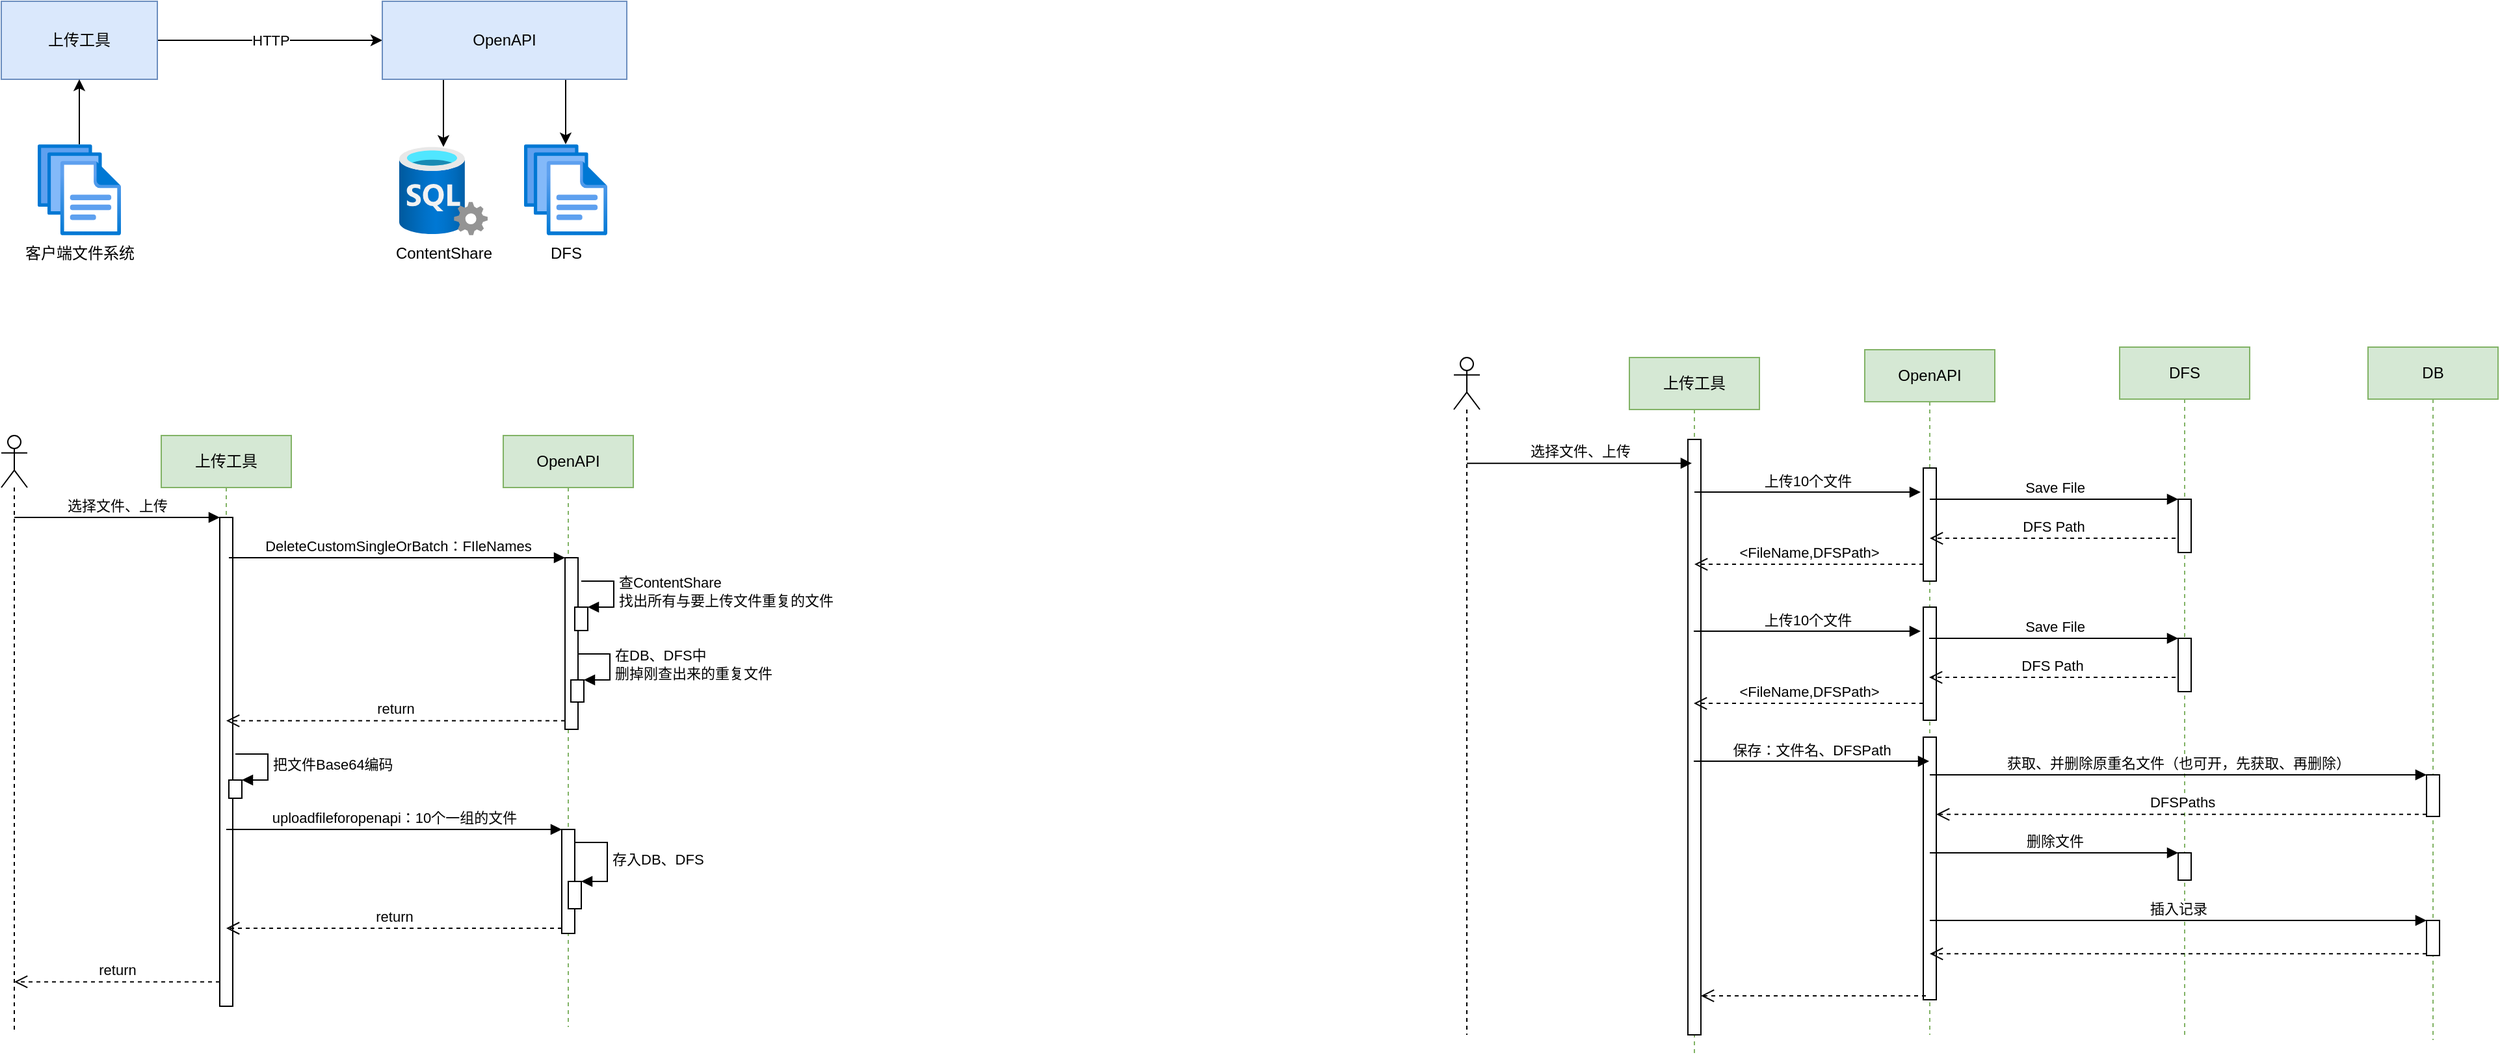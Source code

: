 <mxfile version="14.0.1" type="github">
  <diagram id="ffowCJfu2W1DnHXyGsZl" name="Page-1">
    <mxGraphModel dx="1422" dy="839" grid="0" gridSize="10" guides="1" tooltips="1" connect="1" arrows="1" fold="1" page="1" pageScale="1" pageWidth="1169" pageHeight="1654" math="0" shadow="0">
      <root>
        <mxCell id="0" />
        <mxCell id="1" parent="0" />
        <mxCell id="ZTryJFxjSs6o1tjVrnJ4-10" value="HTTP" style="edgeStyle=orthogonalEdgeStyle;rounded=0;orthogonalLoop=1;jettySize=auto;html=1;exitX=1;exitY=0.5;exitDx=0;exitDy=0;entryX=0;entryY=0.5;entryDx=0;entryDy=0;" parent="1" source="ZTryJFxjSs6o1tjVrnJ4-2" target="ZTryJFxjSs6o1tjVrnJ4-3" edge="1">
          <mxGeometry relative="1" as="geometry" />
        </mxCell>
        <mxCell id="ZTryJFxjSs6o1tjVrnJ4-2" value="上传工具" style="rounded=0;whiteSpace=wrap;html=1;fillColor=#dae8fc;strokeColor=#6c8ebf;" parent="1" vertex="1">
          <mxGeometry x="144" y="120" width="120" height="60" as="geometry" />
        </mxCell>
        <mxCell id="ZTryJFxjSs6o1tjVrnJ4-12" style="edgeStyle=orthogonalEdgeStyle;rounded=0;orthogonalLoop=1;jettySize=auto;html=1;exitX=0.25;exitY=1;exitDx=0;exitDy=0;" parent="1" source="ZTryJFxjSs6o1tjVrnJ4-3" target="ZTryJFxjSs6o1tjVrnJ4-8" edge="1">
          <mxGeometry relative="1" as="geometry" />
        </mxCell>
        <mxCell id="ZTryJFxjSs6o1tjVrnJ4-13" style="edgeStyle=orthogonalEdgeStyle;rounded=0;orthogonalLoop=1;jettySize=auto;html=1;exitX=0.75;exitY=1;exitDx=0;exitDy=0;" parent="1" source="ZTryJFxjSs6o1tjVrnJ4-3" target="ZTryJFxjSs6o1tjVrnJ4-4" edge="1">
          <mxGeometry relative="1" as="geometry" />
        </mxCell>
        <mxCell id="ZTryJFxjSs6o1tjVrnJ4-3" value="OpenAPI" style="rounded=0;whiteSpace=wrap;html=1;fillColor=#dae8fc;strokeColor=#6c8ebf;" parent="1" vertex="1">
          <mxGeometry x="437" y="120" width="188" height="60" as="geometry" />
        </mxCell>
        <mxCell id="ZTryJFxjSs6o1tjVrnJ4-4" value="DFS" style="aspect=fixed;html=1;points=[];align=center;image;fontSize=12;image=img/lib/azure2/general/Files.svg;" parent="1" vertex="1">
          <mxGeometry x="546" y="230" width="64" height="70" as="geometry" />
        </mxCell>
        <mxCell id="ZTryJFxjSs6o1tjVrnJ4-11" value="" style="edgeStyle=orthogonalEdgeStyle;rounded=0;orthogonalLoop=1;jettySize=auto;html=1;" parent="1" source="ZTryJFxjSs6o1tjVrnJ4-7" target="ZTryJFxjSs6o1tjVrnJ4-2" edge="1">
          <mxGeometry relative="1" as="geometry" />
        </mxCell>
        <mxCell id="ZTryJFxjSs6o1tjVrnJ4-7" value="客户端文件系统" style="aspect=fixed;html=1;points=[];align=center;image;fontSize=12;image=img/lib/azure2/general/Files.svg;" parent="1" vertex="1">
          <mxGeometry x="172" y="230" width="64" height="70" as="geometry" />
        </mxCell>
        <mxCell id="ZTryJFxjSs6o1tjVrnJ4-8" value="ContentShare" style="aspect=fixed;html=1;points=[];align=center;image;fontSize=12;image=img/lib/azure2/databases/SQL_Server.svg;" parent="1" vertex="1">
          <mxGeometry x="450" y="232" width="68" height="68" as="geometry" />
        </mxCell>
        <mxCell id="ZTryJFxjSs6o1tjVrnJ4-14" value="" style="shape=umlLifeline;participant=umlActor;perimeter=lifelinePerimeter;whiteSpace=wrap;html=1;container=1;collapsible=0;recursiveResize=0;verticalAlign=top;spacingTop=36;outlineConnect=0;" parent="1" vertex="1">
          <mxGeometry x="144" y="454" width="20" height="459" as="geometry" />
        </mxCell>
        <mxCell id="ZTryJFxjSs6o1tjVrnJ4-15" value="上传工具" style="shape=umlLifeline;perimeter=lifelinePerimeter;whiteSpace=wrap;html=1;container=1;collapsible=0;recursiveResize=0;outlineConnect=0;fillColor=#d5e8d4;strokeColor=#82b366;" parent="1" vertex="1">
          <mxGeometry x="267" y="454" width="100" height="439" as="geometry" />
        </mxCell>
        <mxCell id="ZTryJFxjSs6o1tjVrnJ4-17" value="" style="html=1;points=[];perimeter=orthogonalPerimeter;" parent="ZTryJFxjSs6o1tjVrnJ4-15" vertex="1">
          <mxGeometry x="45" y="63" width="10" height="376" as="geometry" />
        </mxCell>
        <mxCell id="ZTryJFxjSs6o1tjVrnJ4-27" value="" style="html=1;points=[];perimeter=orthogonalPerimeter;" parent="ZTryJFxjSs6o1tjVrnJ4-15" vertex="1">
          <mxGeometry x="52" y="265" width="10" height="14" as="geometry" />
        </mxCell>
        <mxCell id="ZTryJFxjSs6o1tjVrnJ4-28" value="把文件Base64编码" style="edgeStyle=orthogonalEdgeStyle;html=1;align=left;spacingLeft=2;endArrow=block;rounded=0;entryX=1;entryY=0;" parent="ZTryJFxjSs6o1tjVrnJ4-15" target="ZTryJFxjSs6o1tjVrnJ4-27" edge="1">
          <mxGeometry relative="1" as="geometry">
            <mxPoint x="57" y="245" as="sourcePoint" />
            <Array as="points">
              <mxPoint x="82" y="245" />
            </Array>
          </mxGeometry>
        </mxCell>
        <mxCell id="ZTryJFxjSs6o1tjVrnJ4-16" value="OpenAPI" style="shape=umlLifeline;perimeter=lifelinePerimeter;whiteSpace=wrap;html=1;container=1;collapsible=0;recursiveResize=0;outlineConnect=0;fillColor=#d5e8d4;strokeColor=#82b366;" parent="1" vertex="1">
          <mxGeometry x="530" y="454" width="100" height="455" as="geometry" />
        </mxCell>
        <mxCell id="ZTryJFxjSs6o1tjVrnJ4-20" value="" style="html=1;points=[];perimeter=orthogonalPerimeter;" parent="ZTryJFxjSs6o1tjVrnJ4-16" vertex="1">
          <mxGeometry x="47.5" y="94" width="10" height="132" as="geometry" />
        </mxCell>
        <mxCell id="ZTryJFxjSs6o1tjVrnJ4-23" value="" style="html=1;points=[];perimeter=orthogonalPerimeter;" parent="ZTryJFxjSs6o1tjVrnJ4-16" vertex="1">
          <mxGeometry x="55" y="132" width="10" height="18" as="geometry" />
        </mxCell>
        <mxCell id="ZTryJFxjSs6o1tjVrnJ4-24" value="查ContentShare&lt;br&gt;找出所有与要上传文件重复的文件" style="edgeStyle=orthogonalEdgeStyle;html=1;align=left;spacingLeft=2;endArrow=block;rounded=0;entryX=1;entryY=0;" parent="ZTryJFxjSs6o1tjVrnJ4-16" target="ZTryJFxjSs6o1tjVrnJ4-23" edge="1">
          <mxGeometry relative="1" as="geometry">
            <mxPoint x="60" y="112" as="sourcePoint" />
            <Array as="points">
              <mxPoint x="85" y="112" />
            </Array>
          </mxGeometry>
        </mxCell>
        <mxCell id="ZTryJFxjSs6o1tjVrnJ4-25" value="" style="html=1;points=[];perimeter=orthogonalPerimeter;" parent="ZTryJFxjSs6o1tjVrnJ4-16" vertex="1">
          <mxGeometry x="52" y="188" width="10" height="17" as="geometry" />
        </mxCell>
        <mxCell id="ZTryJFxjSs6o1tjVrnJ4-26" value="在DB、DFS中&lt;br&gt;删掉刚查出来的重复文件" style="edgeStyle=orthogonalEdgeStyle;html=1;align=left;spacingLeft=2;endArrow=block;rounded=0;entryX=1;entryY=0;" parent="ZTryJFxjSs6o1tjVrnJ4-16" target="ZTryJFxjSs6o1tjVrnJ4-25" edge="1">
          <mxGeometry relative="1" as="geometry">
            <mxPoint x="57" y="168" as="sourcePoint" />
            <Array as="points">
              <mxPoint x="82" y="168" />
            </Array>
          </mxGeometry>
        </mxCell>
        <mxCell id="ZTryJFxjSs6o1tjVrnJ4-29" value="" style="html=1;points=[];perimeter=orthogonalPerimeter;" parent="ZTryJFxjSs6o1tjVrnJ4-16" vertex="1">
          <mxGeometry x="45" y="303" width="10" height="80" as="geometry" />
        </mxCell>
        <mxCell id="ZTryJFxjSs6o1tjVrnJ4-32" value="" style="html=1;points=[];perimeter=orthogonalPerimeter;" parent="ZTryJFxjSs6o1tjVrnJ4-16" vertex="1">
          <mxGeometry x="50" y="343" width="10" height="21" as="geometry" />
        </mxCell>
        <mxCell id="ZTryJFxjSs6o1tjVrnJ4-33" value="存入DB、DFS" style="edgeStyle=orthogonalEdgeStyle;html=1;align=left;spacingLeft=2;endArrow=block;rounded=0;entryX=1;entryY=0;" parent="ZTryJFxjSs6o1tjVrnJ4-16" target="ZTryJFxjSs6o1tjVrnJ4-32" edge="1">
          <mxGeometry relative="1" as="geometry">
            <mxPoint x="55" y="313" as="sourcePoint" />
            <Array as="points">
              <mxPoint x="80" y="313" />
            </Array>
          </mxGeometry>
        </mxCell>
        <mxCell id="ZTryJFxjSs6o1tjVrnJ4-18" value="选择文件、上传" style="html=1;verticalAlign=bottom;endArrow=block;entryX=0;entryY=0;" parent="1" source="ZTryJFxjSs6o1tjVrnJ4-14" target="ZTryJFxjSs6o1tjVrnJ4-17" edge="1">
          <mxGeometry relative="1" as="geometry">
            <mxPoint x="242" y="517" as="sourcePoint" />
          </mxGeometry>
        </mxCell>
        <mxCell id="ZTryJFxjSs6o1tjVrnJ4-19" value="return" style="html=1;verticalAlign=bottom;endArrow=open;dashed=1;endSize=8;exitX=0;exitY=0.95;" parent="1" source="ZTryJFxjSs6o1tjVrnJ4-17" target="ZTryJFxjSs6o1tjVrnJ4-14" edge="1">
          <mxGeometry relative="1" as="geometry">
            <mxPoint x="242" y="593" as="targetPoint" />
          </mxGeometry>
        </mxCell>
        <mxCell id="ZTryJFxjSs6o1tjVrnJ4-21" value="DeleteCustomSingleOrBatch：FIleNames" style="html=1;verticalAlign=bottom;endArrow=block;entryX=0;entryY=0;" parent="1" target="ZTryJFxjSs6o1tjVrnJ4-20" edge="1">
          <mxGeometry relative="1" as="geometry">
            <mxPoint x="319" y="548" as="sourcePoint" />
          </mxGeometry>
        </mxCell>
        <mxCell id="ZTryJFxjSs6o1tjVrnJ4-22" value="return" style="html=1;verticalAlign=bottom;endArrow=open;dashed=1;endSize=8;exitX=0;exitY=0.95;" parent="1" source="ZTryJFxjSs6o1tjVrnJ4-20" target="ZTryJFxjSs6o1tjVrnJ4-15" edge="1">
          <mxGeometry relative="1" as="geometry">
            <mxPoint x="319" y="624" as="targetPoint" />
          </mxGeometry>
        </mxCell>
        <mxCell id="ZTryJFxjSs6o1tjVrnJ4-30" value="uploadfileforopenapi：10个一组的文件" style="html=1;verticalAlign=bottom;endArrow=block;entryX=0;entryY=0;" parent="1" source="ZTryJFxjSs6o1tjVrnJ4-15" target="ZTryJFxjSs6o1tjVrnJ4-29" edge="1">
          <mxGeometry relative="1" as="geometry">
            <mxPoint x="508" y="738" as="sourcePoint" />
          </mxGeometry>
        </mxCell>
        <mxCell id="ZTryJFxjSs6o1tjVrnJ4-31" value="return" style="html=1;verticalAlign=bottom;endArrow=open;dashed=1;endSize=8;exitX=0;exitY=0.95;" parent="1" source="ZTryJFxjSs6o1tjVrnJ4-29" target="ZTryJFxjSs6o1tjVrnJ4-15" edge="1">
          <mxGeometry relative="1" as="geometry">
            <mxPoint x="508" y="814" as="targetPoint" />
          </mxGeometry>
        </mxCell>
        <mxCell id="0spLHEOCDYb_rFdR6_R6-1" value="" style="shape=umlLifeline;participant=umlActor;perimeter=lifelinePerimeter;whiteSpace=wrap;html=1;container=1;collapsible=0;recursiveResize=0;verticalAlign=top;spacingTop=36;outlineConnect=0;" vertex="1" parent="1">
          <mxGeometry x="1261" y="394" width="20" height="521" as="geometry" />
        </mxCell>
        <mxCell id="0spLHEOCDYb_rFdR6_R6-2" value="上传工具" style="shape=umlLifeline;perimeter=lifelinePerimeter;whiteSpace=wrap;html=1;container=1;collapsible=0;recursiveResize=0;outlineConnect=0;fillColor=#d5e8d4;strokeColor=#82b366;" vertex="1" parent="1">
          <mxGeometry x="1396" y="394" width="100" height="535" as="geometry" />
        </mxCell>
        <mxCell id="0spLHEOCDYb_rFdR6_R6-3" value="" style="html=1;points=[];perimeter=orthogonalPerimeter;" vertex="1" parent="0spLHEOCDYb_rFdR6_R6-2">
          <mxGeometry x="45" y="63" width="10" height="458" as="geometry" />
        </mxCell>
        <mxCell id="0spLHEOCDYb_rFdR6_R6-6" value="OpenAPI" style="shape=umlLifeline;perimeter=lifelinePerimeter;whiteSpace=wrap;html=1;container=1;collapsible=0;recursiveResize=0;outlineConnect=0;fillColor=#d5e8d4;strokeColor=#82b366;" vertex="1" parent="1">
          <mxGeometry x="1577" y="388" width="100" height="527" as="geometry" />
        </mxCell>
        <mxCell id="0spLHEOCDYb_rFdR6_R6-16" value="" style="html=1;points=[];perimeter=orthogonalPerimeter;" vertex="1" parent="0spLHEOCDYb_rFdR6_R6-6">
          <mxGeometry x="45" y="91" width="10" height="87" as="geometry" />
        </mxCell>
        <mxCell id="0spLHEOCDYb_rFdR6_R6-15" value="选择文件、上传" style="html=1;verticalAlign=bottom;endArrow=block;entryX=0.3;entryY=0.04;entryDx=0;entryDy=0;entryPerimeter=0;" edge="1" parent="1" source="0spLHEOCDYb_rFdR6_R6-1" target="0spLHEOCDYb_rFdR6_R6-3">
          <mxGeometry relative="1" as="geometry">
            <mxPoint x="1076" y="581.0" as="sourcePoint" />
            <mxPoint x="1438" y="523" as="targetPoint" />
          </mxGeometry>
        </mxCell>
        <mxCell id="0spLHEOCDYb_rFdR6_R6-17" value="上传10个文件" style="html=1;verticalAlign=bottom;endArrow=block;entryX=-0.2;entryY=0.213;entryDx=0;entryDy=0;entryPerimeter=0;" edge="1" target="0spLHEOCDYb_rFdR6_R6-16" parent="1" source="0spLHEOCDYb_rFdR6_R6-2">
          <mxGeometry relative="1" as="geometry">
            <mxPoint x="1552" y="479" as="sourcePoint" />
          </mxGeometry>
        </mxCell>
        <mxCell id="0spLHEOCDYb_rFdR6_R6-18" value="&amp;lt;FileName,DFSPath&amp;gt;" style="html=1;verticalAlign=bottom;endArrow=open;dashed=1;endSize=8;exitX=0;exitY=0.851;exitDx=0;exitDy=0;exitPerimeter=0;" edge="1" source="0spLHEOCDYb_rFdR6_R6-16" parent="1" target="0spLHEOCDYb_rFdR6_R6-2">
          <mxGeometry relative="1" as="geometry">
            <mxPoint x="1552" y="555" as="targetPoint" />
          </mxGeometry>
        </mxCell>
        <mxCell id="0spLHEOCDYb_rFdR6_R6-19" value="DFS" style="shape=umlLifeline;perimeter=lifelinePerimeter;whiteSpace=wrap;html=1;container=1;collapsible=0;recursiveResize=0;outlineConnect=0;fillColor=#d5e8d4;strokeColor=#82b366;" vertex="1" parent="1">
          <mxGeometry x="1773" y="386" width="100" height="531" as="geometry" />
        </mxCell>
        <mxCell id="0spLHEOCDYb_rFdR6_R6-21" value="" style="html=1;points=[];perimeter=orthogonalPerimeter;" vertex="1" parent="0spLHEOCDYb_rFdR6_R6-19">
          <mxGeometry x="45" y="117" width="10" height="41" as="geometry" />
        </mxCell>
        <mxCell id="0spLHEOCDYb_rFdR6_R6-48" value="" style="html=1;points=[];perimeter=orthogonalPerimeter;" vertex="1" parent="0spLHEOCDYb_rFdR6_R6-19">
          <mxGeometry x="45" y="389" width="10" height="21" as="geometry" />
        </mxCell>
        <mxCell id="0spLHEOCDYb_rFdR6_R6-22" value="Save File" style="html=1;verticalAlign=bottom;endArrow=block;entryX=0;entryY=0;" edge="1" target="0spLHEOCDYb_rFdR6_R6-21" parent="1" source="0spLHEOCDYb_rFdR6_R6-6">
          <mxGeometry relative="1" as="geometry">
            <mxPoint x="1709" y="574" as="sourcePoint" />
          </mxGeometry>
        </mxCell>
        <mxCell id="0spLHEOCDYb_rFdR6_R6-23" value="DFS Path" style="html=1;verticalAlign=bottom;endArrow=open;dashed=1;endSize=8;exitX=-0.2;exitY=0.732;exitDx=0;exitDy=0;exitPerimeter=0;" edge="1" source="0spLHEOCDYb_rFdR6_R6-21" parent="1" target="0spLHEOCDYb_rFdR6_R6-6">
          <mxGeometry relative="1" as="geometry">
            <mxPoint x="1709" y="650" as="targetPoint" />
          </mxGeometry>
        </mxCell>
        <mxCell id="0spLHEOCDYb_rFdR6_R6-29" value="" style="html=1;points=[];perimeter=orthogonalPerimeter;" vertex="1" parent="1">
          <mxGeometry x="1622" y="586" width="10" height="87" as="geometry" />
        </mxCell>
        <mxCell id="0spLHEOCDYb_rFdR6_R6-30" value="上传10个文件" style="html=1;verticalAlign=bottom;endArrow=block;entryX=-0.2;entryY=0.213;entryDx=0;entryDy=0;entryPerimeter=0;" edge="1" parent="1" target="0spLHEOCDYb_rFdR6_R6-29">
          <mxGeometry relative="1" as="geometry">
            <mxPoint x="1445.5" y="604.531" as="sourcePoint" />
          </mxGeometry>
        </mxCell>
        <mxCell id="0spLHEOCDYb_rFdR6_R6-31" value="&amp;lt;FileName,DFSPath&amp;gt;" style="html=1;verticalAlign=bottom;endArrow=open;dashed=1;endSize=8;exitX=0;exitY=0.851;exitDx=0;exitDy=0;exitPerimeter=0;" edge="1" parent="1" source="0spLHEOCDYb_rFdR6_R6-29">
          <mxGeometry relative="1" as="geometry">
            <mxPoint x="1445.5" y="660.037" as="targetPoint" />
          </mxGeometry>
        </mxCell>
        <mxCell id="0spLHEOCDYb_rFdR6_R6-32" value="" style="html=1;points=[];perimeter=orthogonalPerimeter;" vertex="1" parent="1">
          <mxGeometry x="1818" y="610" width="10" height="41" as="geometry" />
        </mxCell>
        <mxCell id="0spLHEOCDYb_rFdR6_R6-33" value="Save File" style="html=1;verticalAlign=bottom;endArrow=block;entryX=0;entryY=0;" edge="1" parent="1" target="0spLHEOCDYb_rFdR6_R6-32">
          <mxGeometry relative="1" as="geometry">
            <mxPoint x="1626.5" y="610" as="sourcePoint" />
          </mxGeometry>
        </mxCell>
        <mxCell id="0spLHEOCDYb_rFdR6_R6-34" value="DFS Path" style="html=1;verticalAlign=bottom;endArrow=open;dashed=1;endSize=8;exitX=-0.2;exitY=0.732;exitDx=0;exitDy=0;exitPerimeter=0;" edge="1" parent="1" source="0spLHEOCDYb_rFdR6_R6-32">
          <mxGeometry relative="1" as="geometry">
            <mxPoint x="1626.5" y="640.012" as="targetPoint" />
          </mxGeometry>
        </mxCell>
        <mxCell id="0spLHEOCDYb_rFdR6_R6-35" value="" style="html=1;points=[];perimeter=orthogonalPerimeter;" vertex="1" parent="1">
          <mxGeometry x="1622" y="686" width="10" height="202" as="geometry" />
        </mxCell>
        <mxCell id="0spLHEOCDYb_rFdR6_R6-36" value="保存：文件名、DFSPath" style="html=1;verticalAlign=bottom;endArrow=block;" edge="1" parent="1" target="0spLHEOCDYb_rFdR6_R6-6">
          <mxGeometry relative="1" as="geometry">
            <mxPoint x="1445.5" y="704.531" as="sourcePoint" />
          </mxGeometry>
        </mxCell>
        <mxCell id="0spLHEOCDYb_rFdR6_R6-37" value="" style="html=1;verticalAlign=bottom;endArrow=open;dashed=1;endSize=8;exitX=0.2;exitY=0.985;exitDx=0;exitDy=0;exitPerimeter=0;" edge="1" parent="1" source="0spLHEOCDYb_rFdR6_R6-35" target="0spLHEOCDYb_rFdR6_R6-3">
          <mxGeometry relative="1" as="geometry">
            <mxPoint x="1445.5" y="760.037" as="targetPoint" />
          </mxGeometry>
        </mxCell>
        <mxCell id="0spLHEOCDYb_rFdR6_R6-41" value="DB" style="shape=umlLifeline;perimeter=lifelinePerimeter;whiteSpace=wrap;html=1;container=1;collapsible=0;recursiveResize=0;outlineConnect=0;fillColor=#d5e8d4;strokeColor=#82b366;" vertex="1" parent="1">
          <mxGeometry x="1964" y="386" width="100" height="533" as="geometry" />
        </mxCell>
        <mxCell id="0spLHEOCDYb_rFdR6_R6-52" value="" style="html=1;points=[];perimeter=orthogonalPerimeter;" vertex="1" parent="0spLHEOCDYb_rFdR6_R6-41">
          <mxGeometry x="45" y="329" width="10" height="32" as="geometry" />
        </mxCell>
        <mxCell id="0spLHEOCDYb_rFdR6_R6-55" value="" style="html=1;points=[];perimeter=orthogonalPerimeter;" vertex="1" parent="0spLHEOCDYb_rFdR6_R6-41">
          <mxGeometry x="45" y="441" width="10" height="27" as="geometry" />
        </mxCell>
        <mxCell id="0spLHEOCDYb_rFdR6_R6-49" value="删除文件" style="html=1;verticalAlign=bottom;endArrow=block;entryX=0;entryY=0;" edge="1" target="0spLHEOCDYb_rFdR6_R6-48" parent="1" source="0spLHEOCDYb_rFdR6_R6-6">
          <mxGeometry relative="1" as="geometry">
            <mxPoint x="1748" y="807" as="sourcePoint" />
          </mxGeometry>
        </mxCell>
        <mxCell id="0spLHEOCDYb_rFdR6_R6-54" value="DFSPaths" style="html=1;verticalAlign=bottom;endArrow=open;dashed=1;endSize=8;exitX=0;exitY=0.95;" edge="1" source="0spLHEOCDYb_rFdR6_R6-52" parent="1" target="0spLHEOCDYb_rFdR6_R6-35">
          <mxGeometry relative="1" as="geometry">
            <mxPoint x="1627" y="731.4" as="targetPoint" />
          </mxGeometry>
        </mxCell>
        <mxCell id="0spLHEOCDYb_rFdR6_R6-53" value="获取、并删除原重名文件（也可开，先获取、再删除）" style="html=1;verticalAlign=bottom;endArrow=block;entryX=0;entryY=0;" edge="1" target="0spLHEOCDYb_rFdR6_R6-52" parent="1" source="0spLHEOCDYb_rFdR6_R6-6">
          <mxGeometry relative="1" as="geometry">
            <mxPoint x="1939.5" y="701" as="sourcePoint" />
          </mxGeometry>
        </mxCell>
        <mxCell id="0spLHEOCDYb_rFdR6_R6-56" value="插入记录" style="html=1;verticalAlign=bottom;endArrow=block;entryX=0;entryY=0;" edge="1" target="0spLHEOCDYb_rFdR6_R6-55" parent="1" source="0spLHEOCDYb_rFdR6_R6-6">
          <mxGeometry relative="1" as="geometry">
            <mxPoint x="1939" y="787" as="sourcePoint" />
          </mxGeometry>
        </mxCell>
        <mxCell id="0spLHEOCDYb_rFdR6_R6-57" value="" style="html=1;verticalAlign=bottom;endArrow=open;dashed=1;endSize=8;exitX=0;exitY=0.95;" edge="1" source="0spLHEOCDYb_rFdR6_R6-55" parent="1" target="0spLHEOCDYb_rFdR6_R6-6">
          <mxGeometry relative="1" as="geometry">
            <mxPoint x="1939" y="863" as="targetPoint" />
          </mxGeometry>
        </mxCell>
      </root>
    </mxGraphModel>
  </diagram>
</mxfile>
